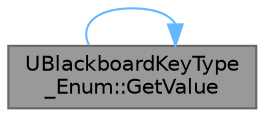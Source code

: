 digraph "UBlackboardKeyType_Enum::GetValue"
{
 // INTERACTIVE_SVG=YES
 // LATEX_PDF_SIZE
  bgcolor="transparent";
  edge [fontname=Helvetica,fontsize=10,labelfontname=Helvetica,labelfontsize=10];
  node [fontname=Helvetica,fontsize=10,shape=box,height=0.2,width=0.4];
  rankdir="LR";
  Node1 [id="Node000001",label="UBlackboardKeyType\l_Enum::GetValue",height=0.2,width=0.4,color="gray40", fillcolor="grey60", style="filled", fontcolor="black",tooltip="set when EnumName override is valid and active"];
  Node1 -> Node1 [id="edge1_Node000001_Node000001",color="steelblue1",style="solid",tooltip=" "];
}
